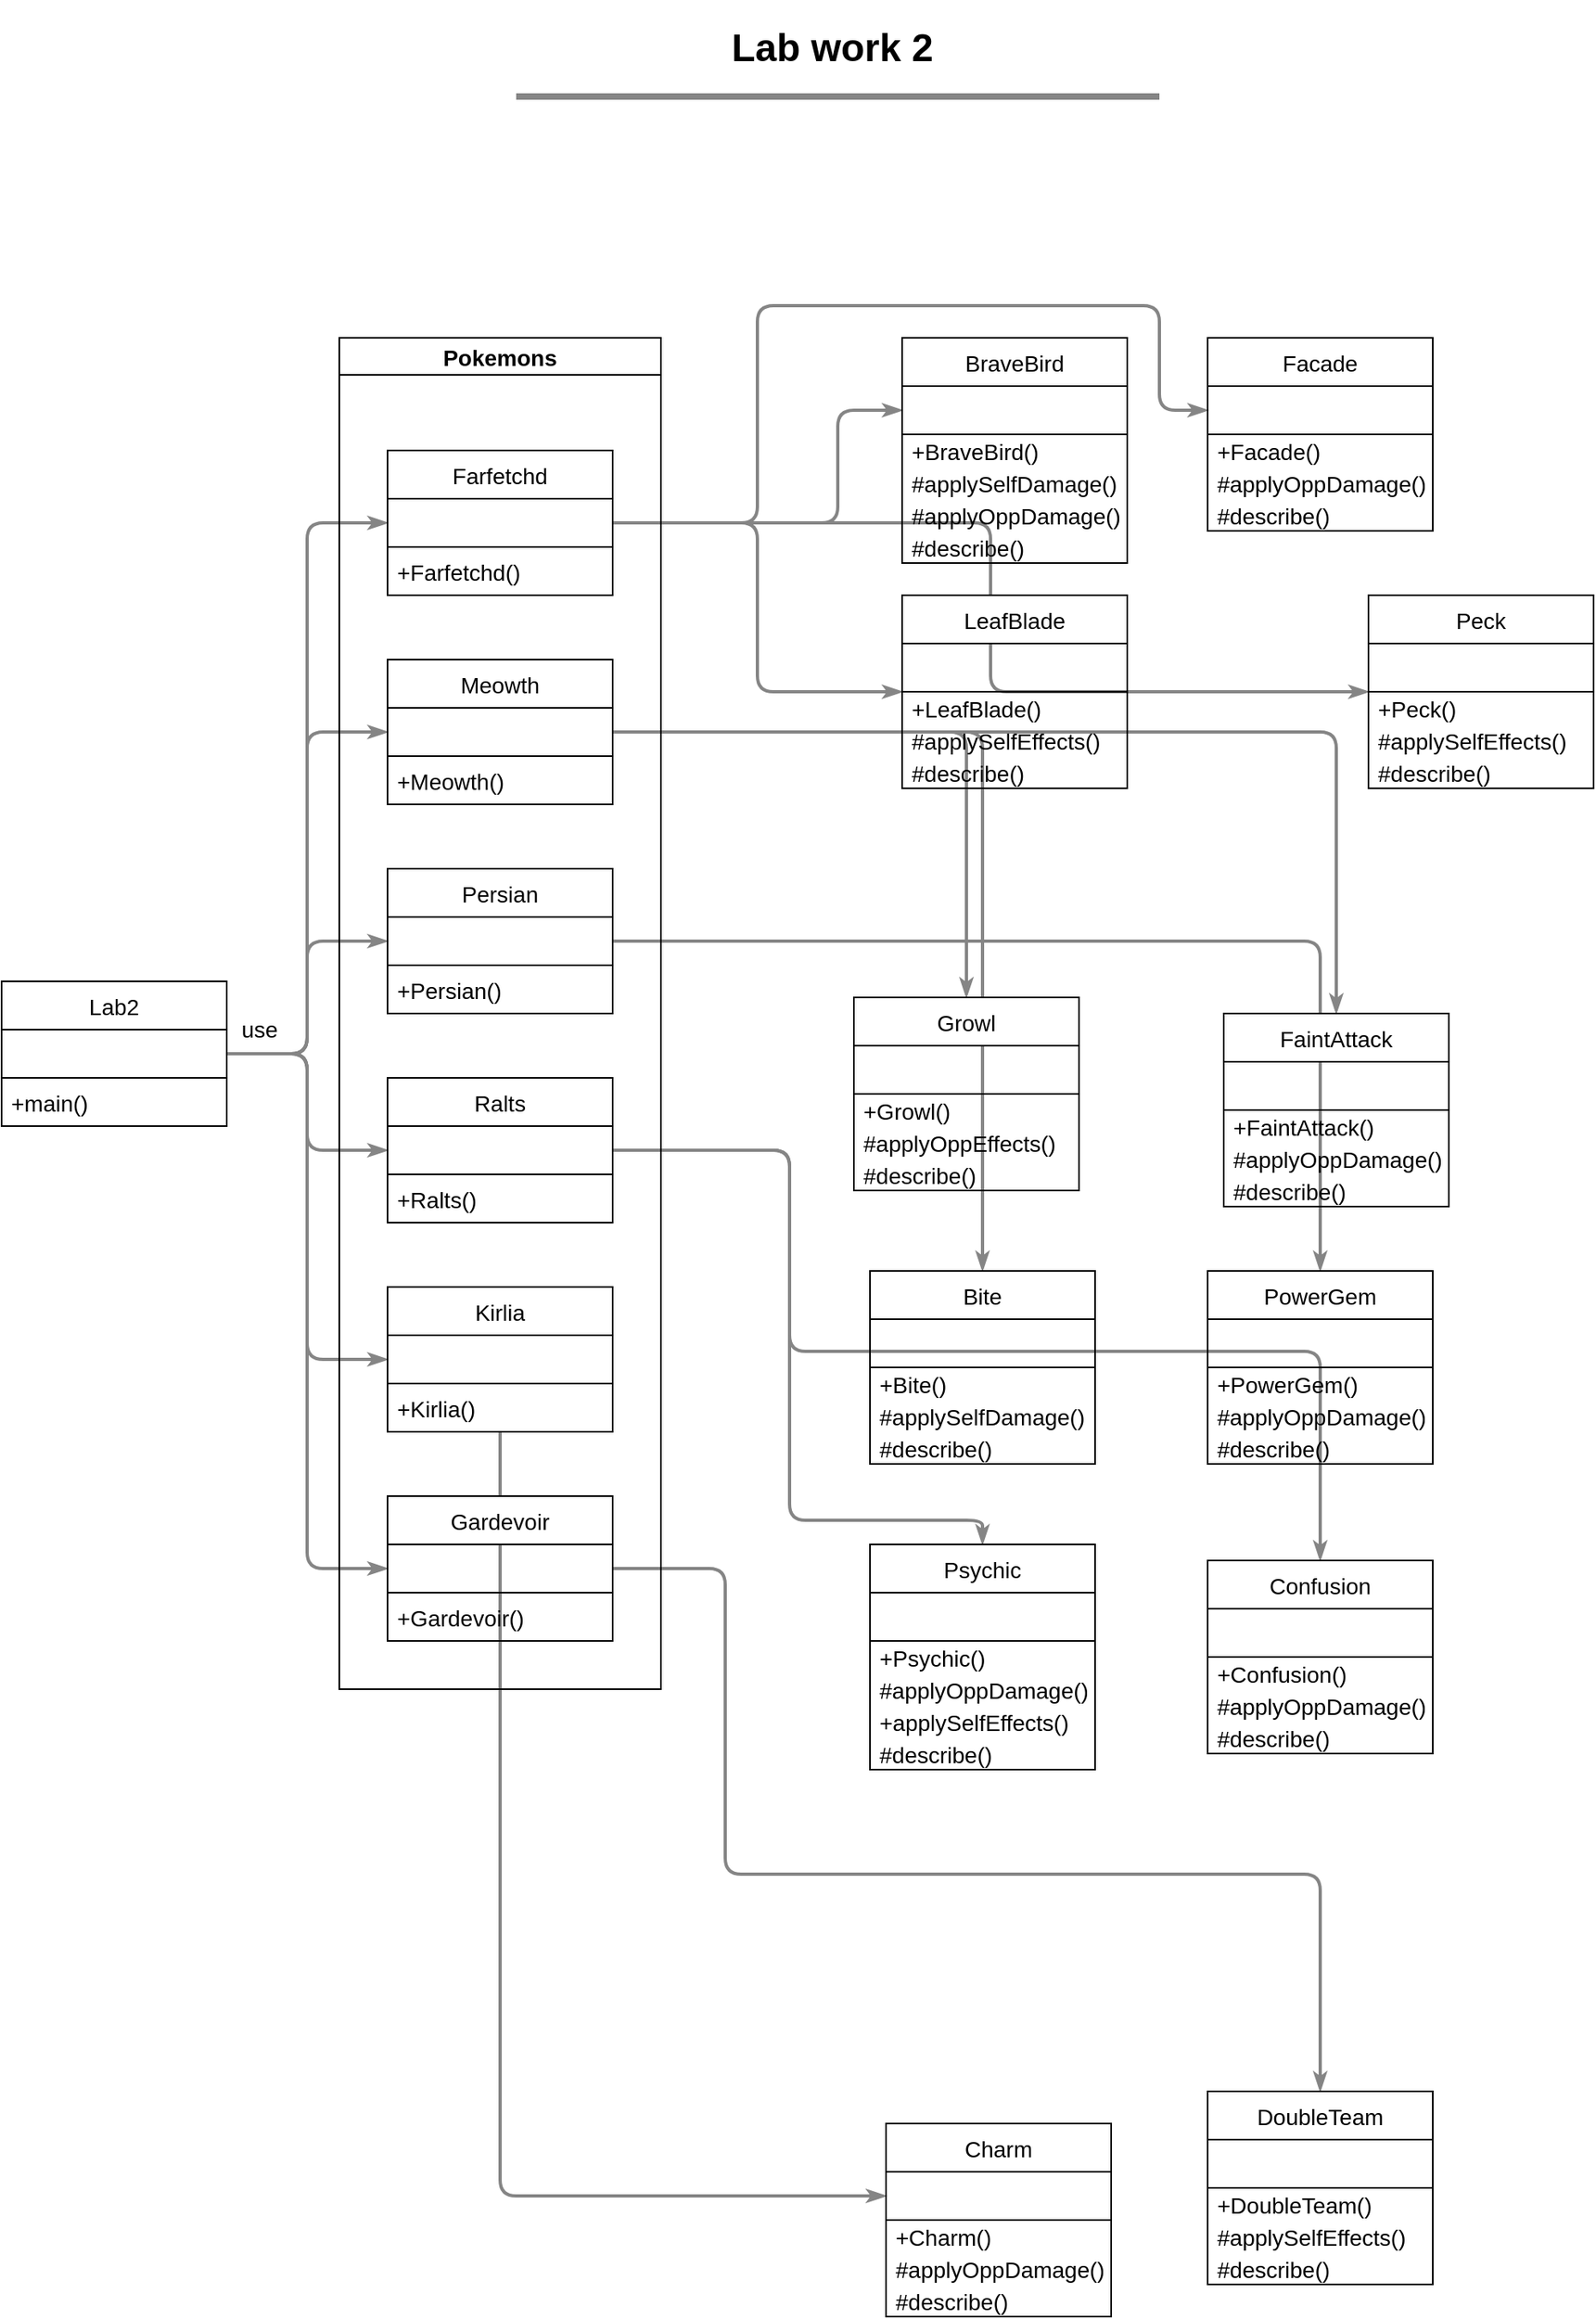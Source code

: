 <mxfile version="20.5.1" type="github">
  <diagram id="W5TikHNiagLAr1A7BPvL" name="Страница 1">
    <mxGraphModel dx="1130" dy="614" grid="1" gridSize="10" guides="1" tooltips="1" connect="1" arrows="1" fold="1" page="1" pageScale="1" pageWidth="1169" pageHeight="1654" math="0" shadow="0">
      <root>
        <mxCell id="0" />
        <mxCell id="1" parent="0" />
        <mxCell id="92afnAM9ZXsxOHyp0v-l-1" value="&lt;h1&gt;Lab work 2&lt;/h1&gt;" style="text;html=1;strokeColor=none;fillColor=none;spacing=5;spacingTop=-20;whiteSpace=wrap;overflow=hidden;rounded=0;" vertex="1" parent="1">
          <mxGeometry x="569" y="70" width="140" height="50" as="geometry" />
        </mxCell>
        <mxCell id="92afnAM9ZXsxOHyp0v-l-2" value="" style="endArrow=none;html=1;rounded=0;strokeColor=#858585;jumpSize=6;strokeWidth=4;" edge="1" parent="1">
          <mxGeometry width="50" height="50" relative="1" as="geometry">
            <mxPoint x="440" y="120" as="sourcePoint" />
            <mxPoint x="840" y="120" as="targetPoint" />
          </mxGeometry>
        </mxCell>
        <mxCell id="92afnAM9ZXsxOHyp0v-l-34" value="" style="edgeStyle=orthogonalEdgeStyle;rounded=1;jumpSize=6;orthogonalLoop=1;jettySize=auto;html=1;strokeColor=#858585;strokeWidth=2;fontSize=14;endArrow=classicThin;endFill=1;entryX=0;entryY=0.5;entryDx=0;entryDy=0;exitX=1;exitY=0.5;exitDx=0;exitDy=0;" edge="1" parent="1" source="92afnAM9ZXsxOHyp0v-l-25" target="92afnAM9ZXsxOHyp0v-l-32">
          <mxGeometry relative="1" as="geometry">
            <mxPoint x="430" y="715" as="targetPoint" />
            <Array as="points" />
          </mxGeometry>
        </mxCell>
        <mxCell id="92afnAM9ZXsxOHyp0v-l-40" value="" style="edgeStyle=orthogonalEdgeStyle;jumpSize=6;orthogonalLoop=1;jettySize=auto;html=1;strokeColor=#858585;strokeWidth=2;fontSize=14;endArrow=classicThin;endFill=1;entryX=0;entryY=0.5;entryDx=0;entryDy=0;exitX=1;exitY=0.5;exitDx=0;exitDy=0;" edge="1" parent="1" source="92afnAM9ZXsxOHyp0v-l-25" target="92afnAM9ZXsxOHyp0v-l-38">
          <mxGeometry relative="1" as="geometry" />
        </mxCell>
        <mxCell id="92afnAM9ZXsxOHyp0v-l-47" value="" style="edgeStyle=orthogonalEdgeStyle;jumpSize=6;orthogonalLoop=1;jettySize=auto;html=1;strokeColor=#858585;strokeWidth=2;fontSize=14;endArrow=classicThin;endFill=1;entryX=0;entryY=0.5;entryDx=0;entryDy=0;exitX=1;exitY=0.5;exitDx=0;exitDy=0;" edge="1" parent="1" source="92afnAM9ZXsxOHyp0v-l-25" target="92afnAM9ZXsxOHyp0v-l-45">
          <mxGeometry relative="1" as="geometry" />
        </mxCell>
        <mxCell id="92afnAM9ZXsxOHyp0v-l-51" value="" style="edgeStyle=orthogonalEdgeStyle;jumpSize=6;orthogonalLoop=1;jettySize=auto;html=1;strokeColor=#858585;strokeWidth=2;fontSize=14;endArrow=classicThin;endFill=1;" edge="1" parent="1" source="92afnAM9ZXsxOHyp0v-l-24" target="92afnAM9ZXsxOHyp0v-l-48">
          <mxGeometry relative="1" as="geometry" />
        </mxCell>
        <mxCell id="92afnAM9ZXsxOHyp0v-l-55" value="" style="edgeStyle=orthogonalEdgeStyle;jumpSize=6;orthogonalLoop=1;jettySize=auto;html=1;strokeColor=#858585;strokeWidth=2;fontSize=14;endArrow=classicThin;endFill=1;entryX=0;entryY=0.5;entryDx=0;entryDy=0;exitX=1;exitY=0.5;exitDx=0;exitDy=0;" edge="1" parent="1" source="92afnAM9ZXsxOHyp0v-l-25" target="92afnAM9ZXsxOHyp0v-l-53">
          <mxGeometry relative="1" as="geometry" />
        </mxCell>
        <mxCell id="92afnAM9ZXsxOHyp0v-l-65" value="" style="edgeStyle=orthogonalEdgeStyle;jumpSize=6;orthogonalLoop=1;jettySize=auto;html=1;strokeColor=#858585;strokeWidth=2;fontSize=14;endArrow=classicThin;endFill=1;entryX=0;entryY=0.5;entryDx=0;entryDy=0;exitX=1;exitY=0.5;exitDx=0;exitDy=0;" edge="1" parent="1" source="92afnAM9ZXsxOHyp0v-l-25" target="92afnAM9ZXsxOHyp0v-l-63">
          <mxGeometry relative="1" as="geometry" />
        </mxCell>
        <mxCell id="92afnAM9ZXsxOHyp0v-l-108" value="use" style="edgeLabel;html=1;align=center;verticalAlign=middle;resizable=0;points=[];fontSize=14;fontColor=#000000;" vertex="1" connectable="0" parent="92afnAM9ZXsxOHyp0v-l-65">
          <mxGeometry x="-0.948" relative="1" as="geometry">
            <mxPoint x="9" y="-15" as="offset" />
          </mxGeometry>
        </mxCell>
        <mxCell id="92afnAM9ZXsxOHyp0v-l-24" value="Lab2" style="swimlane;fontStyle=0;childLayout=stackLayout;horizontal=1;startSize=30;horizontalStack=0;resizeParent=1;resizeParentMax=0;resizeLast=0;collapsible=1;marginBottom=0;fontSize=14;" vertex="1" parent="1">
          <mxGeometry x="120" y="670" width="140" height="90" as="geometry" />
        </mxCell>
        <mxCell id="92afnAM9ZXsxOHyp0v-l-25" value="   " style="text;align=left;verticalAlign=middle;spacingLeft=4;spacingRight=4;overflow=hidden;points=[[0,0.5],[1,0.5]];portConstraint=eastwest;rotatable=0;fontSize=14;labelBorderColor=none;strokeColor=default;" vertex="1" parent="92afnAM9ZXsxOHyp0v-l-24">
          <mxGeometry y="30" width="140" height="30" as="geometry" />
        </mxCell>
        <mxCell id="92afnAM9ZXsxOHyp0v-l-26" value="+main()" style="text;strokeColor=none;fillColor=none;align=left;verticalAlign=middle;spacingLeft=4;spacingRight=4;overflow=hidden;points=[[0,0.5],[1,0.5]];portConstraint=eastwest;rotatable=0;fontSize=14;" vertex="1" parent="92afnAM9ZXsxOHyp0v-l-24">
          <mxGeometry y="60" width="140" height="30" as="geometry" />
        </mxCell>
        <mxCell id="92afnAM9ZXsxOHyp0v-l-112" value="" style="edgeStyle=orthogonalEdgeStyle;jumpSize=6;orthogonalLoop=1;jettySize=auto;html=1;strokeColor=#858585;strokeWidth=2;fontSize=14;fontColor=#000000;endArrow=classicThin;endFill=1;entryX=0;entryY=0.5;entryDx=0;entryDy=0;exitX=1;exitY=0.5;exitDx=0;exitDy=0;" edge="1" parent="1" source="92afnAM9ZXsxOHyp0v-l-32" target="92afnAM9ZXsxOHyp0v-l-110">
          <mxGeometry relative="1" as="geometry">
            <mxPoint x="630" y="385" as="targetPoint" />
            <Array as="points">
              <mxPoint x="640" y="385" />
              <mxPoint x="640" y="315" />
            </Array>
          </mxGeometry>
        </mxCell>
        <mxCell id="92afnAM9ZXsxOHyp0v-l-116" value="" style="edgeStyle=orthogonalEdgeStyle;jumpSize=6;orthogonalLoop=1;jettySize=auto;html=1;strokeColor=#858585;strokeWidth=2;fontSize=14;fontColor=#000000;endArrow=classicThin;endFill=1;entryX=0;entryY=0.5;entryDx=0;entryDy=0;exitX=1;exitY=0.5;exitDx=0;exitDy=0;" edge="1" parent="1" source="92afnAM9ZXsxOHyp0v-l-32" target="92afnAM9ZXsxOHyp0v-l-114">
          <mxGeometry relative="1" as="geometry">
            <mxPoint x="660" y="385" as="targetPoint" />
            <Array as="points">
              <mxPoint x="590" y="385" />
              <mxPoint x="590" y="250" />
              <mxPoint x="840" y="250" />
              <mxPoint x="840" y="315" />
            </Array>
          </mxGeometry>
        </mxCell>
        <mxCell id="92afnAM9ZXsxOHyp0v-l-135" value="" style="edgeStyle=orthogonalEdgeStyle;jumpSize=6;orthogonalLoop=1;jettySize=auto;html=1;strokeColor=#858585;strokeWidth=2;fontSize=14;fontColor=#000000;endArrow=classicThin;endFill=1;" edge="1" parent="1" source="92afnAM9ZXsxOHyp0v-l-31" target="92afnAM9ZXsxOHyp0v-l-132">
          <mxGeometry relative="1" as="geometry" />
        </mxCell>
        <mxCell id="92afnAM9ZXsxOHyp0v-l-145" value="" style="edgeStyle=orthogonalEdgeStyle;jumpSize=6;orthogonalLoop=1;jettySize=auto;html=1;strokeColor=#858585;strokeWidth=2;fontSize=14;fontColor=#000000;endArrow=classicThin;endFill=1;" edge="1" parent="1" source="92afnAM9ZXsxOHyp0v-l-31" target="92afnAM9ZXsxOHyp0v-l-142">
          <mxGeometry relative="1" as="geometry" />
        </mxCell>
        <mxCell id="92afnAM9ZXsxOHyp0v-l-31" value="Farfetchd" style="swimlane;fontStyle=0;childLayout=stackLayout;horizontal=1;startSize=30;horizontalStack=0;resizeParent=1;resizeParentMax=0;resizeLast=0;collapsible=1;marginBottom=0;fontSize=14;fontColor=#000000;" vertex="1" parent="1">
          <mxGeometry x="360" y="340" width="140" height="90" as="geometry" />
        </mxCell>
        <mxCell id="92afnAM9ZXsxOHyp0v-l-32" value="   " style="text;align=left;verticalAlign=middle;spacingLeft=4;spacingRight=4;overflow=hidden;points=[[0,0.5],[1,0.5]];portConstraint=eastwest;rotatable=0;fontSize=14;labelBorderColor=none;strokeColor=default;" vertex="1" parent="92afnAM9ZXsxOHyp0v-l-31">
          <mxGeometry y="30" width="140" height="30" as="geometry" />
        </mxCell>
        <mxCell id="92afnAM9ZXsxOHyp0v-l-33" value="+Farfetchd()" style="text;strokeColor=none;fillColor=none;align=left;verticalAlign=middle;spacingLeft=4;spacingRight=4;overflow=hidden;points=[[0,0.5],[1,0.5]];portConstraint=eastwest;rotatable=0;fontSize=14;" vertex="1" parent="92afnAM9ZXsxOHyp0v-l-31">
          <mxGeometry y="60" width="140" height="30" as="geometry" />
        </mxCell>
        <mxCell id="92afnAM9ZXsxOHyp0v-l-149" value="" style="edgeStyle=orthogonalEdgeStyle;jumpSize=6;orthogonalLoop=1;jettySize=auto;html=1;strokeColor=#858585;strokeWidth=2;fontSize=14;fontColor=#000000;endArrow=classicThin;endFill=1;" edge="1" parent="1" source="92afnAM9ZXsxOHyp0v-l-37" target="92afnAM9ZXsxOHyp0v-l-146">
          <mxGeometry relative="1" as="geometry" />
        </mxCell>
        <mxCell id="92afnAM9ZXsxOHyp0v-l-153" value="" style="edgeStyle=orthogonalEdgeStyle;jumpSize=6;orthogonalLoop=1;jettySize=auto;html=1;strokeColor=#858585;strokeWidth=2;fontSize=14;fontColor=#000000;endArrow=classicThin;endFill=1;" edge="1" parent="1" source="92afnAM9ZXsxOHyp0v-l-37" target="92afnAM9ZXsxOHyp0v-l-150">
          <mxGeometry relative="1" as="geometry">
            <Array as="points">
              <mxPoint x="950" y="515" />
            </Array>
          </mxGeometry>
        </mxCell>
        <mxCell id="92afnAM9ZXsxOHyp0v-l-157" value="" style="edgeStyle=orthogonalEdgeStyle;jumpSize=6;orthogonalLoop=1;jettySize=auto;html=1;strokeColor=#858585;strokeWidth=2;fontSize=14;fontColor=#000000;endArrow=classicThin;endFill=1;" edge="1" parent="1" source="92afnAM9ZXsxOHyp0v-l-37" target="92afnAM9ZXsxOHyp0v-l-154">
          <mxGeometry relative="1" as="geometry" />
        </mxCell>
        <mxCell id="92afnAM9ZXsxOHyp0v-l-37" value="Meowth" style="swimlane;fontStyle=0;childLayout=stackLayout;horizontal=1;startSize=30;horizontalStack=0;resizeParent=1;resizeParentMax=0;resizeLast=0;collapsible=1;marginBottom=0;fontSize=14;" vertex="1" parent="1">
          <mxGeometry x="360" y="470" width="140" height="90" as="geometry" />
        </mxCell>
        <mxCell id="92afnAM9ZXsxOHyp0v-l-38" value="   " style="text;align=left;verticalAlign=middle;spacingLeft=4;spacingRight=4;overflow=hidden;points=[[0,0.5],[1,0.5]];portConstraint=eastwest;rotatable=0;fontSize=14;labelBorderColor=none;strokeColor=default;" vertex="1" parent="92afnAM9ZXsxOHyp0v-l-37">
          <mxGeometry y="30" width="140" height="30" as="geometry" />
        </mxCell>
        <mxCell id="92afnAM9ZXsxOHyp0v-l-39" value="+Meowth()" style="text;strokeColor=none;fillColor=none;align=left;verticalAlign=middle;spacingLeft=4;spacingRight=4;overflow=hidden;points=[[0,0.5],[1,0.5]];portConstraint=eastwest;rotatable=0;fontSize=14;" vertex="1" parent="92afnAM9ZXsxOHyp0v-l-37">
          <mxGeometry y="60" width="140" height="30" as="geometry" />
        </mxCell>
        <mxCell id="92afnAM9ZXsxOHyp0v-l-168" value="" style="edgeStyle=orthogonalEdgeStyle;jumpSize=6;orthogonalLoop=1;jettySize=auto;html=1;strokeColor=#858585;strokeWidth=2;fontSize=14;fontColor=#000000;endArrow=classicThin;endFill=1;" edge="1" parent="1" source="92afnAM9ZXsxOHyp0v-l-44" target="92afnAM9ZXsxOHyp0v-l-165">
          <mxGeometry relative="1" as="geometry" />
        </mxCell>
        <mxCell id="92afnAM9ZXsxOHyp0v-l-44" value="Persian" style="swimlane;fontStyle=0;childLayout=stackLayout;horizontal=1;startSize=30;horizontalStack=0;resizeParent=1;resizeParentMax=0;resizeLast=0;collapsible=1;marginBottom=0;fontSize=14;" vertex="1" parent="1">
          <mxGeometry x="360" y="600" width="140" height="90" as="geometry" />
        </mxCell>
        <mxCell id="92afnAM9ZXsxOHyp0v-l-45" value="   " style="text;align=left;verticalAlign=middle;spacingLeft=4;spacingRight=4;overflow=hidden;points=[[0,0.5],[1,0.5]];portConstraint=eastwest;rotatable=0;fontSize=14;labelBorderColor=none;strokeColor=default;" vertex="1" parent="92afnAM9ZXsxOHyp0v-l-44">
          <mxGeometry y="30" width="140" height="30" as="geometry" />
        </mxCell>
        <mxCell id="92afnAM9ZXsxOHyp0v-l-46" value="+Persian()" style="text;strokeColor=none;fillColor=none;align=left;verticalAlign=middle;spacingLeft=4;spacingRight=4;overflow=hidden;points=[[0,0.5],[1,0.5]];portConstraint=eastwest;rotatable=0;fontSize=14;" vertex="1" parent="92afnAM9ZXsxOHyp0v-l-44">
          <mxGeometry y="60" width="140" height="30" as="geometry" />
        </mxCell>
        <mxCell id="92afnAM9ZXsxOHyp0v-l-172" value="" style="edgeStyle=orthogonalEdgeStyle;jumpSize=6;orthogonalLoop=1;jettySize=auto;html=1;strokeColor=#858585;strokeWidth=2;fontSize=14;fontColor=#000000;endArrow=classicThin;endFill=1;" edge="1" parent="1" source="92afnAM9ZXsxOHyp0v-l-48" target="92afnAM9ZXsxOHyp0v-l-169">
          <mxGeometry relative="1" as="geometry">
            <Array as="points">
              <mxPoint x="610" y="775" />
              <mxPoint x="610" y="1005" />
            </Array>
          </mxGeometry>
        </mxCell>
        <mxCell id="92afnAM9ZXsxOHyp0v-l-176" value="" style="edgeStyle=orthogonalEdgeStyle;jumpSize=6;orthogonalLoop=1;jettySize=auto;html=1;strokeColor=#858585;strokeWidth=2;fontSize=14;fontColor=#000000;endArrow=classicThin;endFill=1;" edge="1" parent="1" source="92afnAM9ZXsxOHyp0v-l-48" target="92afnAM9ZXsxOHyp0v-l-173">
          <mxGeometry relative="1" as="geometry">
            <Array as="points">
              <mxPoint x="610" y="775" />
              <mxPoint x="610" y="900" />
              <mxPoint x="940" y="900" />
            </Array>
          </mxGeometry>
        </mxCell>
        <mxCell id="92afnAM9ZXsxOHyp0v-l-48" value="Ralts" style="swimlane;fontStyle=0;childLayout=stackLayout;horizontal=1;startSize=30;horizontalStack=0;resizeParent=1;resizeParentMax=0;resizeLast=0;collapsible=1;marginBottom=0;fontSize=14;" vertex="1" parent="1">
          <mxGeometry x="360" y="730" width="140" height="90" as="geometry" />
        </mxCell>
        <mxCell id="92afnAM9ZXsxOHyp0v-l-49" value="   " style="text;align=left;verticalAlign=middle;spacingLeft=4;spacingRight=4;overflow=hidden;points=[[0,0.5],[1,0.5]];portConstraint=eastwest;rotatable=0;fontSize=14;labelBorderColor=none;strokeColor=default;" vertex="1" parent="92afnAM9ZXsxOHyp0v-l-48">
          <mxGeometry y="30" width="140" height="30" as="geometry" />
        </mxCell>
        <mxCell id="92afnAM9ZXsxOHyp0v-l-50" value="+Ralts()" style="text;strokeColor=none;fillColor=none;align=left;verticalAlign=middle;spacingLeft=4;spacingRight=4;overflow=hidden;points=[[0,0.5],[1,0.5]];portConstraint=eastwest;rotatable=0;fontSize=14;" vertex="1" parent="92afnAM9ZXsxOHyp0v-l-48">
          <mxGeometry y="60" width="140" height="30" as="geometry" />
        </mxCell>
        <mxCell id="92afnAM9ZXsxOHyp0v-l-180" value="" style="edgeStyle=orthogonalEdgeStyle;jumpSize=6;orthogonalLoop=1;jettySize=auto;html=1;strokeColor=#858585;strokeWidth=2;fontSize=14;fontColor=#000000;endArrow=classicThin;endFill=1;entryX=0;entryY=0.5;entryDx=0;entryDy=0;" edge="1" parent="1" source="92afnAM9ZXsxOHyp0v-l-52" target="92afnAM9ZXsxOHyp0v-l-178">
          <mxGeometry relative="1" as="geometry">
            <mxPoint x="620" y="905" as="targetPoint" />
          </mxGeometry>
        </mxCell>
        <mxCell id="92afnAM9ZXsxOHyp0v-l-52" value="Kirlia" style="swimlane;fontStyle=0;childLayout=stackLayout;horizontal=1;startSize=30;horizontalStack=0;resizeParent=1;resizeParentMax=0;resizeLast=0;collapsible=1;marginBottom=0;fontSize=14;" vertex="1" parent="1">
          <mxGeometry x="360" y="860" width="140" height="90" as="geometry" />
        </mxCell>
        <mxCell id="92afnAM9ZXsxOHyp0v-l-53" value="   " style="text;align=left;verticalAlign=middle;spacingLeft=4;spacingRight=4;overflow=hidden;points=[[0,0.5],[1,0.5]];portConstraint=eastwest;rotatable=0;fontSize=14;labelBorderColor=none;strokeColor=default;" vertex="1" parent="92afnAM9ZXsxOHyp0v-l-52">
          <mxGeometry y="30" width="140" height="30" as="geometry" />
        </mxCell>
        <mxCell id="92afnAM9ZXsxOHyp0v-l-54" value="+Kirlia()" style="text;strokeColor=none;fillColor=none;align=left;verticalAlign=middle;spacingLeft=4;spacingRight=4;overflow=hidden;points=[[0,0.5],[1,0.5]];portConstraint=eastwest;rotatable=0;fontSize=14;" vertex="1" parent="92afnAM9ZXsxOHyp0v-l-52">
          <mxGeometry y="60" width="140" height="30" as="geometry" />
        </mxCell>
        <mxCell id="92afnAM9ZXsxOHyp0v-l-187" value="" style="edgeStyle=orthogonalEdgeStyle;jumpSize=6;orthogonalLoop=1;jettySize=auto;html=1;strokeColor=#858585;strokeWidth=2;fontSize=14;fontColor=#000000;endArrow=classicThin;endFill=1;" edge="1" parent="1" source="92afnAM9ZXsxOHyp0v-l-62" target="92afnAM9ZXsxOHyp0v-l-184">
          <mxGeometry relative="1" as="geometry">
            <Array as="points">
              <mxPoint x="570" y="1035" />
              <mxPoint x="570" y="1225" />
            </Array>
          </mxGeometry>
        </mxCell>
        <mxCell id="92afnAM9ZXsxOHyp0v-l-62" value="Gardevoir" style="swimlane;fontStyle=0;childLayout=stackLayout;horizontal=1;startSize=30;horizontalStack=0;resizeParent=1;resizeParentMax=0;resizeLast=0;collapsible=1;marginBottom=0;fontSize=14;" vertex="1" parent="1">
          <mxGeometry x="360" y="990" width="140" height="90" as="geometry" />
        </mxCell>
        <mxCell id="92afnAM9ZXsxOHyp0v-l-63" value="   " style="text;align=left;verticalAlign=middle;spacingLeft=4;spacingRight=4;overflow=hidden;points=[[0,0.5],[1,0.5]];portConstraint=eastwest;rotatable=0;fontSize=14;labelBorderColor=none;strokeColor=default;" vertex="1" parent="92afnAM9ZXsxOHyp0v-l-62">
          <mxGeometry y="30" width="140" height="30" as="geometry" />
        </mxCell>
        <mxCell id="92afnAM9ZXsxOHyp0v-l-64" value="+Gardevoir()" style="text;strokeColor=none;fillColor=none;align=left;verticalAlign=middle;spacingLeft=4;spacingRight=4;overflow=hidden;points=[[0,0.5],[1,0.5]];portConstraint=eastwest;rotatable=0;fontSize=14;" vertex="1" parent="92afnAM9ZXsxOHyp0v-l-62">
          <mxGeometry y="60" width="140" height="30" as="geometry" />
        </mxCell>
        <mxCell id="92afnAM9ZXsxOHyp0v-l-107" value="Pokemons" style="swimlane;labelBorderColor=none;strokeColor=default;fontSize=14;fontColor=#000000;" vertex="1" parent="1">
          <mxGeometry x="330" y="270" width="200" height="840" as="geometry" />
        </mxCell>
        <mxCell id="92afnAM9ZXsxOHyp0v-l-109" value="BraveBird" style="swimlane;fontStyle=0;childLayout=stackLayout;horizontal=1;startSize=30;horizontalStack=0;resizeParent=1;resizeParentMax=0;resizeLast=0;collapsible=1;marginBottom=0;fontSize=14;fontColor=#000000;" vertex="1" parent="1">
          <mxGeometry x="680" y="270" width="140" height="140" as="geometry" />
        </mxCell>
        <mxCell id="92afnAM9ZXsxOHyp0v-l-110" value="   " style="text;align=left;verticalAlign=middle;spacingLeft=4;spacingRight=4;overflow=hidden;points=[[0,0.5],[1,0.5]];portConstraint=eastwest;rotatable=0;fontSize=14;labelBorderColor=none;strokeColor=default;" vertex="1" parent="92afnAM9ZXsxOHyp0v-l-109">
          <mxGeometry y="30" width="140" height="30" as="geometry" />
        </mxCell>
        <mxCell id="92afnAM9ZXsxOHyp0v-l-111" value="+BraveBird()" style="text;strokeColor=none;fillColor=none;align=left;verticalAlign=middle;spacingLeft=4;spacingRight=4;overflow=hidden;points=[[0,0.5],[1,0.5]];portConstraint=eastwest;rotatable=0;fontSize=14;" vertex="1" parent="92afnAM9ZXsxOHyp0v-l-109">
          <mxGeometry y="60" width="140" height="20" as="geometry" />
        </mxCell>
        <mxCell id="92afnAM9ZXsxOHyp0v-l-130" value="#applySelfDamage()" style="text;strokeColor=none;fillColor=none;align=left;verticalAlign=middle;spacingLeft=4;spacingRight=4;overflow=hidden;points=[[0,0.5],[1,0.5]];portConstraint=eastwest;rotatable=0;fontSize=14;" vertex="1" parent="92afnAM9ZXsxOHyp0v-l-109">
          <mxGeometry y="80" width="140" height="20" as="geometry" />
        </mxCell>
        <mxCell id="92afnAM9ZXsxOHyp0v-l-131" value="#applyOppDamage()" style="text;strokeColor=none;fillColor=none;align=left;verticalAlign=middle;spacingLeft=4;spacingRight=4;overflow=hidden;points=[[0,0.5],[1,0.5]];portConstraint=eastwest;rotatable=0;fontSize=14;" vertex="1" parent="92afnAM9ZXsxOHyp0v-l-109">
          <mxGeometry y="100" width="140" height="20" as="geometry" />
        </mxCell>
        <mxCell id="92afnAM9ZXsxOHyp0v-l-119" value="#describe()" style="text;strokeColor=none;fillColor=none;align=left;verticalAlign=middle;spacingLeft=4;spacingRight=4;overflow=hidden;points=[[0,0.5],[1,0.5]];portConstraint=eastwest;rotatable=0;fontSize=14;" vertex="1" parent="92afnAM9ZXsxOHyp0v-l-109">
          <mxGeometry y="120" width="140" height="20" as="geometry" />
        </mxCell>
        <mxCell id="92afnAM9ZXsxOHyp0v-l-113" value="Facade" style="swimlane;fontStyle=0;childLayout=stackLayout;horizontal=1;startSize=30;horizontalStack=0;resizeParent=1;resizeParentMax=0;resizeLast=0;collapsible=1;marginBottom=0;fontSize=14;fontColor=#000000;" vertex="1" parent="1">
          <mxGeometry x="870" y="270" width="140" height="120" as="geometry" />
        </mxCell>
        <mxCell id="92afnAM9ZXsxOHyp0v-l-114" value="   " style="text;align=left;verticalAlign=middle;spacingLeft=4;spacingRight=4;overflow=hidden;points=[[0,0.5],[1,0.5]];portConstraint=eastwest;rotatable=0;fontSize=14;labelBorderColor=none;strokeColor=default;" vertex="1" parent="92afnAM9ZXsxOHyp0v-l-113">
          <mxGeometry y="30" width="140" height="30" as="geometry" />
        </mxCell>
        <mxCell id="92afnAM9ZXsxOHyp0v-l-115" value="+Facade()" style="text;strokeColor=none;fillColor=none;align=left;verticalAlign=middle;spacingLeft=4;spacingRight=4;overflow=hidden;points=[[0,0.5],[1,0.5]];portConstraint=eastwest;rotatable=0;fontSize=14;" vertex="1" parent="92afnAM9ZXsxOHyp0v-l-113">
          <mxGeometry y="60" width="140" height="20" as="geometry" />
        </mxCell>
        <mxCell id="92afnAM9ZXsxOHyp0v-l-128" value="#applyOppDamage()" style="text;strokeColor=none;fillColor=none;align=left;verticalAlign=middle;spacingLeft=4;spacingRight=4;overflow=hidden;points=[[0,0.5],[1,0.5]];portConstraint=eastwest;rotatable=0;fontSize=14;" vertex="1" parent="92afnAM9ZXsxOHyp0v-l-113">
          <mxGeometry y="80" width="140" height="20" as="geometry" />
        </mxCell>
        <mxCell id="92afnAM9ZXsxOHyp0v-l-123" value="#describe()" style="text;strokeColor=none;fillColor=none;align=left;verticalAlign=middle;spacingLeft=4;spacingRight=4;overflow=hidden;points=[[0,0.5],[1,0.5]];portConstraint=eastwest;rotatable=0;fontSize=14;" vertex="1" parent="92afnAM9ZXsxOHyp0v-l-113">
          <mxGeometry y="100" width="140" height="20" as="geometry" />
        </mxCell>
        <mxCell id="92afnAM9ZXsxOHyp0v-l-132" value="LeafBlade" style="swimlane;fontStyle=0;childLayout=stackLayout;horizontal=1;startSize=30;horizontalStack=0;resizeParent=1;resizeParentMax=0;resizeLast=0;collapsible=1;marginBottom=0;fontSize=14;fontColor=#000000;" vertex="1" parent="1">
          <mxGeometry x="680" y="430" width="140" height="120" as="geometry" />
        </mxCell>
        <mxCell id="92afnAM9ZXsxOHyp0v-l-133" value="   " style="text;align=left;verticalAlign=middle;spacingLeft=4;spacingRight=4;overflow=hidden;points=[[0,0.5],[1,0.5]];portConstraint=eastwest;rotatable=0;fontSize=14;labelBorderColor=none;strokeColor=default;" vertex="1" parent="92afnAM9ZXsxOHyp0v-l-132">
          <mxGeometry y="30" width="140" height="30" as="geometry" />
        </mxCell>
        <mxCell id="92afnAM9ZXsxOHyp0v-l-220" value="+LeafBlade()" style="text;align=left;verticalAlign=middle;spacingLeft=4;spacingRight=4;overflow=hidden;points=[[0,0.5],[1,0.5]];portConstraint=eastwest;rotatable=0;fontSize=14;labelBorderColor=none;strokeColor=none;" vertex="1" parent="92afnAM9ZXsxOHyp0v-l-132">
          <mxGeometry y="60" width="140" height="20" as="geometry" />
        </mxCell>
        <mxCell id="92afnAM9ZXsxOHyp0v-l-227" value="#applySelfEffects()" style="text;align=left;verticalAlign=middle;spacingLeft=4;spacingRight=4;overflow=hidden;points=[[0,0.5],[1,0.5]];portConstraint=eastwest;rotatable=0;fontSize=14;labelBorderColor=none;strokeColor=none;" vertex="1" parent="92afnAM9ZXsxOHyp0v-l-132">
          <mxGeometry y="80" width="140" height="20" as="geometry" />
        </mxCell>
        <mxCell id="92afnAM9ZXsxOHyp0v-l-191" value="#describe()" style="text;align=left;verticalAlign=middle;spacingLeft=4;spacingRight=4;overflow=hidden;points=[[0,0.5],[1,0.5]];portConstraint=eastwest;rotatable=0;fontSize=14;labelBorderColor=none;strokeColor=none;" vertex="1" parent="92afnAM9ZXsxOHyp0v-l-132">
          <mxGeometry y="100" width="140" height="20" as="geometry" />
        </mxCell>
        <mxCell id="92afnAM9ZXsxOHyp0v-l-142" value="Peck" style="swimlane;fontStyle=0;childLayout=stackLayout;horizontal=1;startSize=30;horizontalStack=0;resizeParent=1;resizeParentMax=0;resizeLast=0;collapsible=1;marginBottom=0;fontSize=14;fontColor=#000000;" vertex="1" parent="1">
          <mxGeometry x="970" y="430" width="140" height="120" as="geometry" />
        </mxCell>
        <mxCell id="92afnAM9ZXsxOHyp0v-l-143" value="   " style="text;align=left;verticalAlign=middle;spacingLeft=4;spacingRight=4;overflow=hidden;points=[[0,0.5],[1,0.5]];portConstraint=eastwest;rotatable=0;fontSize=14;labelBorderColor=none;strokeColor=default;" vertex="1" parent="92afnAM9ZXsxOHyp0v-l-142">
          <mxGeometry y="30" width="140" height="30" as="geometry" />
        </mxCell>
        <mxCell id="92afnAM9ZXsxOHyp0v-l-192" value="+Peck()" style="text;align=left;verticalAlign=middle;spacingLeft=4;spacingRight=4;overflow=hidden;points=[[0,0.5],[1,0.5]];portConstraint=eastwest;rotatable=0;fontSize=14;labelBorderColor=none;strokeColor=none;" vertex="1" parent="92afnAM9ZXsxOHyp0v-l-142">
          <mxGeometry y="60" width="140" height="20" as="geometry" />
        </mxCell>
        <mxCell id="92afnAM9ZXsxOHyp0v-l-193" value="#applySelfEffects()" style="text;align=left;verticalAlign=middle;spacingLeft=4;spacingRight=4;overflow=hidden;points=[[0,0.5],[1,0.5]];portConstraint=eastwest;rotatable=0;fontSize=14;labelBorderColor=none;strokeColor=none;" vertex="1" parent="92afnAM9ZXsxOHyp0v-l-142">
          <mxGeometry y="80" width="140" height="20" as="geometry" />
        </mxCell>
        <mxCell id="92afnAM9ZXsxOHyp0v-l-144" value="#describe()" style="text;strokeColor=none;fillColor=none;align=left;verticalAlign=middle;spacingLeft=4;spacingRight=4;overflow=hidden;points=[[0,0.5],[1,0.5]];portConstraint=eastwest;rotatable=0;fontSize=14;" vertex="1" parent="92afnAM9ZXsxOHyp0v-l-142">
          <mxGeometry y="100" width="140" height="20" as="geometry" />
        </mxCell>
        <mxCell id="92afnAM9ZXsxOHyp0v-l-146" value="Growl" style="swimlane;fontStyle=0;childLayout=stackLayout;horizontal=1;startSize=30;horizontalStack=0;resizeParent=1;resizeParentMax=0;resizeLast=0;collapsible=1;marginBottom=0;fontSize=14;" vertex="1" parent="1">
          <mxGeometry x="650" y="680" width="140" height="120" as="geometry" />
        </mxCell>
        <mxCell id="92afnAM9ZXsxOHyp0v-l-230" value=" " style="text;align=left;verticalAlign=middle;spacingLeft=4;spacingRight=4;overflow=hidden;points=[[0,0.5],[1,0.5]];portConstraint=eastwest;rotatable=0;fontSize=14;labelBorderColor=none;strokeColor=default;" vertex="1" parent="92afnAM9ZXsxOHyp0v-l-146">
          <mxGeometry y="30" width="140" height="30" as="geometry" />
        </mxCell>
        <mxCell id="92afnAM9ZXsxOHyp0v-l-217" value="+Growl()" style="text;align=left;verticalAlign=middle;spacingLeft=4;spacingRight=4;overflow=hidden;points=[[0,0.5],[1,0.5]];portConstraint=eastwest;rotatable=0;fontSize=14;labelBorderColor=none;strokeColor=none;" vertex="1" parent="92afnAM9ZXsxOHyp0v-l-146">
          <mxGeometry y="60" width="140" height="20" as="geometry" />
        </mxCell>
        <mxCell id="92afnAM9ZXsxOHyp0v-l-147" value="#applyOppEffects()" style="text;align=left;verticalAlign=middle;spacingLeft=4;spacingRight=4;overflow=hidden;points=[[0,0.5],[1,0.5]];portConstraint=eastwest;rotatable=0;fontSize=14;labelBorderColor=none;strokeColor=none;" vertex="1" parent="92afnAM9ZXsxOHyp0v-l-146">
          <mxGeometry y="80" width="140" height="20" as="geometry" />
        </mxCell>
        <mxCell id="92afnAM9ZXsxOHyp0v-l-148" value="#describe()" style="text;strokeColor=none;fillColor=none;align=left;verticalAlign=middle;spacingLeft=4;spacingRight=4;overflow=hidden;points=[[0,0.5],[1,0.5]];portConstraint=eastwest;rotatable=0;fontSize=14;" vertex="1" parent="92afnAM9ZXsxOHyp0v-l-146">
          <mxGeometry y="100" width="140" height="20" as="geometry" />
        </mxCell>
        <mxCell id="92afnAM9ZXsxOHyp0v-l-150" value="FaintAttack" style="swimlane;fontStyle=0;childLayout=stackLayout;horizontal=1;startSize=30;horizontalStack=0;resizeParent=1;resizeParentMax=0;resizeLast=0;collapsible=1;marginBottom=0;fontSize=14;" vertex="1" parent="1">
          <mxGeometry x="880" y="690" width="140" height="120" as="geometry" />
        </mxCell>
        <mxCell id="92afnAM9ZXsxOHyp0v-l-151" value="   " style="text;align=left;verticalAlign=middle;spacingLeft=4;spacingRight=4;overflow=hidden;points=[[0,0.5],[1,0.5]];portConstraint=eastwest;rotatable=0;fontSize=14;labelBorderColor=none;strokeColor=default;" vertex="1" parent="92afnAM9ZXsxOHyp0v-l-150">
          <mxGeometry y="30" width="140" height="30" as="geometry" />
        </mxCell>
        <mxCell id="92afnAM9ZXsxOHyp0v-l-218" value="+FaintAttack()" style="text;align=left;verticalAlign=middle;spacingLeft=4;spacingRight=4;overflow=hidden;points=[[0,0.5],[1,0.5]];portConstraint=eastwest;rotatable=0;fontSize=14;labelBorderColor=none;strokeColor=none;" vertex="1" parent="92afnAM9ZXsxOHyp0v-l-150">
          <mxGeometry y="60" width="140" height="20" as="geometry" />
        </mxCell>
        <mxCell id="92afnAM9ZXsxOHyp0v-l-215" value="#applyOppDamage()" style="text;align=left;verticalAlign=middle;spacingLeft=4;spacingRight=4;overflow=hidden;points=[[0,0.5],[1,0.5]];portConstraint=eastwest;rotatable=0;fontSize=14;labelBorderColor=none;strokeColor=none;" vertex="1" parent="92afnAM9ZXsxOHyp0v-l-150">
          <mxGeometry y="80" width="140" height="20" as="geometry" />
        </mxCell>
        <mxCell id="92afnAM9ZXsxOHyp0v-l-152" value="#describe()" style="text;strokeColor=none;fillColor=none;align=left;verticalAlign=middle;spacingLeft=4;spacingRight=4;overflow=hidden;points=[[0,0.5],[1,0.5]];portConstraint=eastwest;rotatable=0;fontSize=14;" vertex="1" parent="92afnAM9ZXsxOHyp0v-l-150">
          <mxGeometry y="100" width="140" height="20" as="geometry" />
        </mxCell>
        <mxCell id="92afnAM9ZXsxOHyp0v-l-154" value="Bite" style="swimlane;fontStyle=0;childLayout=stackLayout;horizontal=1;startSize=30;horizontalStack=0;resizeParent=1;resizeParentMax=0;resizeLast=0;collapsible=1;marginBottom=0;fontSize=14;" vertex="1" parent="1">
          <mxGeometry x="660" y="850" width="140" height="120" as="geometry" />
        </mxCell>
        <mxCell id="92afnAM9ZXsxOHyp0v-l-226" value="   " style="text;align=left;verticalAlign=middle;spacingLeft=4;spacingRight=4;overflow=hidden;points=[[0,0.5],[1,0.5]];portConstraint=eastwest;rotatable=0;fontSize=14;labelBorderColor=none;strokeColor=default;" vertex="1" parent="92afnAM9ZXsxOHyp0v-l-154">
          <mxGeometry y="30" width="140" height="30" as="geometry" />
        </mxCell>
        <mxCell id="92afnAM9ZXsxOHyp0v-l-155" value="+Bite()" style="text;align=left;verticalAlign=middle;spacingLeft=4;spacingRight=4;overflow=hidden;points=[[0,0.5],[1,0.5]];portConstraint=eastwest;rotatable=0;fontSize=14;labelBorderColor=none;strokeColor=none;" vertex="1" parent="92afnAM9ZXsxOHyp0v-l-154">
          <mxGeometry y="60" width="140" height="20" as="geometry" />
        </mxCell>
        <mxCell id="92afnAM9ZXsxOHyp0v-l-214" value="#applySelfDamage()" style="text;align=left;verticalAlign=middle;spacingLeft=4;spacingRight=4;overflow=hidden;points=[[0,0.5],[1,0.5]];portConstraint=eastwest;rotatable=0;fontSize=14;labelBorderColor=none;strokeColor=none;" vertex="1" parent="92afnAM9ZXsxOHyp0v-l-154">
          <mxGeometry y="80" width="140" height="20" as="geometry" />
        </mxCell>
        <mxCell id="92afnAM9ZXsxOHyp0v-l-156" value="#describe()" style="text;strokeColor=none;fillColor=none;align=left;verticalAlign=middle;spacingLeft=4;spacingRight=4;overflow=hidden;points=[[0,0.5],[1,0.5]];portConstraint=eastwest;rotatable=0;fontSize=14;" vertex="1" parent="92afnAM9ZXsxOHyp0v-l-154">
          <mxGeometry y="100" width="140" height="20" as="geometry" />
        </mxCell>
        <mxCell id="92afnAM9ZXsxOHyp0v-l-165" value="PowerGem" style="swimlane;fontStyle=0;childLayout=stackLayout;horizontal=1;startSize=30;horizontalStack=0;resizeParent=1;resizeParentMax=0;resizeLast=0;collapsible=1;marginBottom=0;fontSize=14;" vertex="1" parent="1">
          <mxGeometry x="870" y="850" width="140" height="120" as="geometry" />
        </mxCell>
        <mxCell id="92afnAM9ZXsxOHyp0v-l-166" value="   " style="text;align=left;verticalAlign=middle;spacingLeft=4;spacingRight=4;overflow=hidden;points=[[0,0.5],[1,0.5]];portConstraint=eastwest;rotatable=0;fontSize=14;labelBorderColor=none;strokeColor=default;" vertex="1" parent="92afnAM9ZXsxOHyp0v-l-165">
          <mxGeometry y="30" width="140" height="30" as="geometry" />
        </mxCell>
        <mxCell id="92afnAM9ZXsxOHyp0v-l-167" value="+PowerGem()" style="text;strokeColor=none;fillColor=none;align=left;verticalAlign=middle;spacingLeft=4;spacingRight=4;overflow=hidden;points=[[0,0.5],[1,0.5]];portConstraint=eastwest;rotatable=0;fontSize=14;" vertex="1" parent="92afnAM9ZXsxOHyp0v-l-165">
          <mxGeometry y="60" width="140" height="20" as="geometry" />
        </mxCell>
        <mxCell id="92afnAM9ZXsxOHyp0v-l-221" value="#applyOppDamage()" style="text;strokeColor=none;fillColor=none;align=left;verticalAlign=middle;spacingLeft=4;spacingRight=4;overflow=hidden;points=[[0,0.5],[1,0.5]];portConstraint=eastwest;rotatable=0;fontSize=14;" vertex="1" parent="92afnAM9ZXsxOHyp0v-l-165">
          <mxGeometry y="80" width="140" height="20" as="geometry" />
        </mxCell>
        <mxCell id="92afnAM9ZXsxOHyp0v-l-222" value="#describe()" style="text;strokeColor=none;fillColor=none;align=left;verticalAlign=middle;spacingLeft=4;spacingRight=4;overflow=hidden;points=[[0,0.5],[1,0.5]];portConstraint=eastwest;rotatable=0;fontSize=14;" vertex="1" parent="92afnAM9ZXsxOHyp0v-l-165">
          <mxGeometry y="100" width="140" height="20" as="geometry" />
        </mxCell>
        <mxCell id="92afnAM9ZXsxOHyp0v-l-169" value="Psychic" style="swimlane;fontStyle=0;childLayout=stackLayout;horizontal=1;startSize=30;horizontalStack=0;resizeParent=1;resizeParentMax=0;resizeLast=0;collapsible=1;marginBottom=0;fontSize=14;" vertex="1" parent="1">
          <mxGeometry x="660" y="1020" width="140" height="140" as="geometry" />
        </mxCell>
        <mxCell id="92afnAM9ZXsxOHyp0v-l-212" value="   " style="text;align=left;verticalAlign=middle;spacingLeft=4;spacingRight=4;overflow=hidden;points=[[0,0.5],[1,0.5]];portConstraint=eastwest;rotatable=0;fontSize=14;labelBorderColor=none;strokeColor=default;" vertex="1" parent="92afnAM9ZXsxOHyp0v-l-169">
          <mxGeometry y="30" width="140" height="30" as="geometry" />
        </mxCell>
        <mxCell id="92afnAM9ZXsxOHyp0v-l-232" value="+Psychic()" style="text;align=left;verticalAlign=middle;spacingLeft=4;spacingRight=4;overflow=hidden;points=[[0,0.5],[1,0.5]];portConstraint=eastwest;rotatable=0;fontSize=14;labelBorderColor=none;strokeColor=none;" vertex="1" parent="92afnAM9ZXsxOHyp0v-l-169">
          <mxGeometry y="60" width="140" height="20" as="geometry" />
        </mxCell>
        <mxCell id="92afnAM9ZXsxOHyp0v-l-195" value="#applyOppDamage()" style="text;align=left;verticalAlign=middle;spacingLeft=4;spacingRight=4;overflow=hidden;points=[[0,0.5],[1,0.5]];portConstraint=eastwest;rotatable=0;fontSize=14;labelBorderColor=none;strokeColor=none;" vertex="1" parent="92afnAM9ZXsxOHyp0v-l-169">
          <mxGeometry y="80" width="140" height="20" as="geometry" />
        </mxCell>
        <mxCell id="92afnAM9ZXsxOHyp0v-l-170" value="+applySelfEffects()" style="text;align=left;verticalAlign=middle;spacingLeft=4;spacingRight=4;overflow=hidden;points=[[0,0.5],[1,0.5]];portConstraint=eastwest;rotatable=0;fontSize=14;labelBorderColor=none;strokeColor=none;" vertex="1" parent="92afnAM9ZXsxOHyp0v-l-169">
          <mxGeometry y="100" width="140" height="20" as="geometry" />
        </mxCell>
        <mxCell id="92afnAM9ZXsxOHyp0v-l-171" value="#describe()" style="text;strokeColor=none;fillColor=none;align=left;verticalAlign=middle;spacingLeft=4;spacingRight=4;overflow=hidden;points=[[0,0.5],[1,0.5]];portConstraint=eastwest;rotatable=0;fontSize=14;" vertex="1" parent="92afnAM9ZXsxOHyp0v-l-169">
          <mxGeometry y="120" width="140" height="20" as="geometry" />
        </mxCell>
        <mxCell id="92afnAM9ZXsxOHyp0v-l-173" value="Confusion" style="swimlane;fontStyle=0;childLayout=stackLayout;horizontal=1;startSize=30;horizontalStack=0;resizeParent=1;resizeParentMax=0;resizeLast=0;collapsible=1;marginBottom=0;fontSize=14;" vertex="1" parent="1">
          <mxGeometry x="870" y="1030" width="140" height="120" as="geometry" />
        </mxCell>
        <mxCell id="92afnAM9ZXsxOHyp0v-l-174" value="   " style="text;align=left;verticalAlign=middle;spacingLeft=4;spacingRight=4;overflow=hidden;points=[[0,0.5],[1,0.5]];portConstraint=eastwest;rotatable=0;fontSize=14;labelBorderColor=none;strokeColor=default;" vertex="1" parent="92afnAM9ZXsxOHyp0v-l-173">
          <mxGeometry y="30" width="140" height="30" as="geometry" />
        </mxCell>
        <mxCell id="92afnAM9ZXsxOHyp0v-l-213" value="+Confusion()" style="text;align=left;verticalAlign=middle;spacingLeft=4;spacingRight=4;overflow=hidden;points=[[0,0.5],[1,0.5]];portConstraint=eastwest;rotatable=0;fontSize=14;labelBorderColor=none;strokeColor=none;" vertex="1" parent="92afnAM9ZXsxOHyp0v-l-173">
          <mxGeometry y="60" width="140" height="20" as="geometry" />
        </mxCell>
        <mxCell id="92afnAM9ZXsxOHyp0v-l-196" value="#applyOppDamage()" style="text;align=left;verticalAlign=middle;spacingLeft=4;spacingRight=4;overflow=hidden;points=[[0,0.5],[1,0.5]];portConstraint=eastwest;rotatable=0;fontSize=14;labelBorderColor=none;strokeColor=none;" vertex="1" parent="92afnAM9ZXsxOHyp0v-l-173">
          <mxGeometry y="80" width="140" height="20" as="geometry" />
        </mxCell>
        <mxCell id="92afnAM9ZXsxOHyp0v-l-175" value="#describe()" style="text;strokeColor=none;fillColor=none;align=left;verticalAlign=middle;spacingLeft=4;spacingRight=4;overflow=hidden;points=[[0,0.5],[1,0.5]];portConstraint=eastwest;rotatable=0;fontSize=14;" vertex="1" parent="92afnAM9ZXsxOHyp0v-l-173">
          <mxGeometry y="100" width="140" height="20" as="geometry" />
        </mxCell>
        <mxCell id="92afnAM9ZXsxOHyp0v-l-177" value="Charm" style="swimlane;fontStyle=0;childLayout=stackLayout;horizontal=1;startSize=30;horizontalStack=0;resizeParent=1;resizeParentMax=0;resizeLast=0;collapsible=1;marginBottom=0;fontSize=14;" vertex="1" parent="1">
          <mxGeometry x="670" y="1380" width="140" height="120" as="geometry" />
        </mxCell>
        <mxCell id="92afnAM9ZXsxOHyp0v-l-178" value="   " style="text;align=left;verticalAlign=middle;spacingLeft=4;spacingRight=4;overflow=hidden;points=[[0,0.5],[1,0.5]];portConstraint=eastwest;rotatable=0;fontSize=14;labelBorderColor=none;strokeColor=default;" vertex="1" parent="92afnAM9ZXsxOHyp0v-l-177">
          <mxGeometry y="30" width="140" height="30" as="geometry" />
        </mxCell>
        <mxCell id="92afnAM9ZXsxOHyp0v-l-179" value="+Charm()" style="text;strokeColor=none;fillColor=none;align=left;verticalAlign=middle;spacingLeft=4;spacingRight=4;overflow=hidden;points=[[0,0.5],[1,0.5]];portConstraint=eastwest;rotatable=0;fontSize=14;" vertex="1" parent="92afnAM9ZXsxOHyp0v-l-177">
          <mxGeometry y="60" width="140" height="20" as="geometry" />
        </mxCell>
        <mxCell id="92afnAM9ZXsxOHyp0v-l-205" value="#applyOppDamage()" style="text;strokeColor=none;fillColor=none;align=left;verticalAlign=middle;spacingLeft=4;spacingRight=4;overflow=hidden;points=[[0,0.5],[1,0.5]];portConstraint=eastwest;rotatable=0;fontSize=14;" vertex="1" parent="92afnAM9ZXsxOHyp0v-l-177">
          <mxGeometry y="80" width="140" height="20" as="geometry" />
        </mxCell>
        <mxCell id="92afnAM9ZXsxOHyp0v-l-204" value="#describe()" style="text;strokeColor=none;fillColor=none;align=left;verticalAlign=middle;spacingLeft=4;spacingRight=4;overflow=hidden;points=[[0,0.5],[1,0.5]];portConstraint=eastwest;rotatable=0;fontSize=14;" vertex="1" parent="92afnAM9ZXsxOHyp0v-l-177">
          <mxGeometry y="100" width="140" height="20" as="geometry" />
        </mxCell>
        <mxCell id="92afnAM9ZXsxOHyp0v-l-184" value="DoubleTeam" style="swimlane;fontStyle=0;childLayout=stackLayout;horizontal=1;startSize=30;horizontalStack=0;resizeParent=1;resizeParentMax=0;resizeLast=0;collapsible=1;marginBottom=0;fontSize=14;" vertex="1" parent="1">
          <mxGeometry x="870" y="1360" width="140" height="120" as="geometry" />
        </mxCell>
        <mxCell id="92afnAM9ZXsxOHyp0v-l-185" value="   " style="text;align=left;verticalAlign=middle;spacingLeft=4;spacingRight=4;overflow=hidden;points=[[0,0.5],[1,0.5]];portConstraint=eastwest;rotatable=0;fontSize=14;labelBorderColor=none;strokeColor=default;" vertex="1" parent="92afnAM9ZXsxOHyp0v-l-184">
          <mxGeometry y="30" width="140" height="30" as="geometry" />
        </mxCell>
        <mxCell id="92afnAM9ZXsxOHyp0v-l-197" value="+DoubleTeam()" style="text;align=left;verticalAlign=middle;spacingLeft=4;spacingRight=4;overflow=hidden;points=[[0,0.5],[1,0.5]];portConstraint=eastwest;rotatable=0;fontSize=14;labelBorderColor=none;strokeColor=none;" vertex="1" parent="92afnAM9ZXsxOHyp0v-l-184">
          <mxGeometry y="60" width="140" height="20" as="geometry" />
        </mxCell>
        <mxCell id="92afnAM9ZXsxOHyp0v-l-207" value="#applySelfEffects()" style="text;align=left;verticalAlign=middle;spacingLeft=4;spacingRight=4;overflow=hidden;points=[[0,0.5],[1,0.5]];portConstraint=eastwest;rotatable=0;fontSize=14;labelBorderColor=none;strokeColor=none;" vertex="1" parent="92afnAM9ZXsxOHyp0v-l-184">
          <mxGeometry y="80" width="140" height="20" as="geometry" />
        </mxCell>
        <mxCell id="92afnAM9ZXsxOHyp0v-l-186" value="#describe()" style="text;strokeColor=none;fillColor=none;align=left;verticalAlign=middle;spacingLeft=4;spacingRight=4;overflow=hidden;points=[[0,0.5],[1,0.5]];portConstraint=eastwest;rotatable=0;fontSize=14;" vertex="1" parent="92afnAM9ZXsxOHyp0v-l-184">
          <mxGeometry y="100" width="140" height="20" as="geometry" />
        </mxCell>
      </root>
    </mxGraphModel>
  </diagram>
</mxfile>
